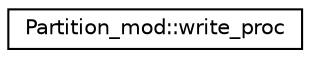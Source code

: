digraph "Graphical Class Hierarchy"
{
 // LATEX_PDF_SIZE
  edge [fontname="Helvetica",fontsize="10",labelfontname="Helvetica",labelfontsize="10"];
  node [fontname="Helvetica",fontsize="10",shape=record];
  rankdir="LR";
  Node0 [label="Partition_mod::write_proc",height=0.2,width=0.4,color="black", fillcolor="white", style="filled",URL="$interfacePartition__mod_1_1write__proc.html",tooltip=" "];
}
